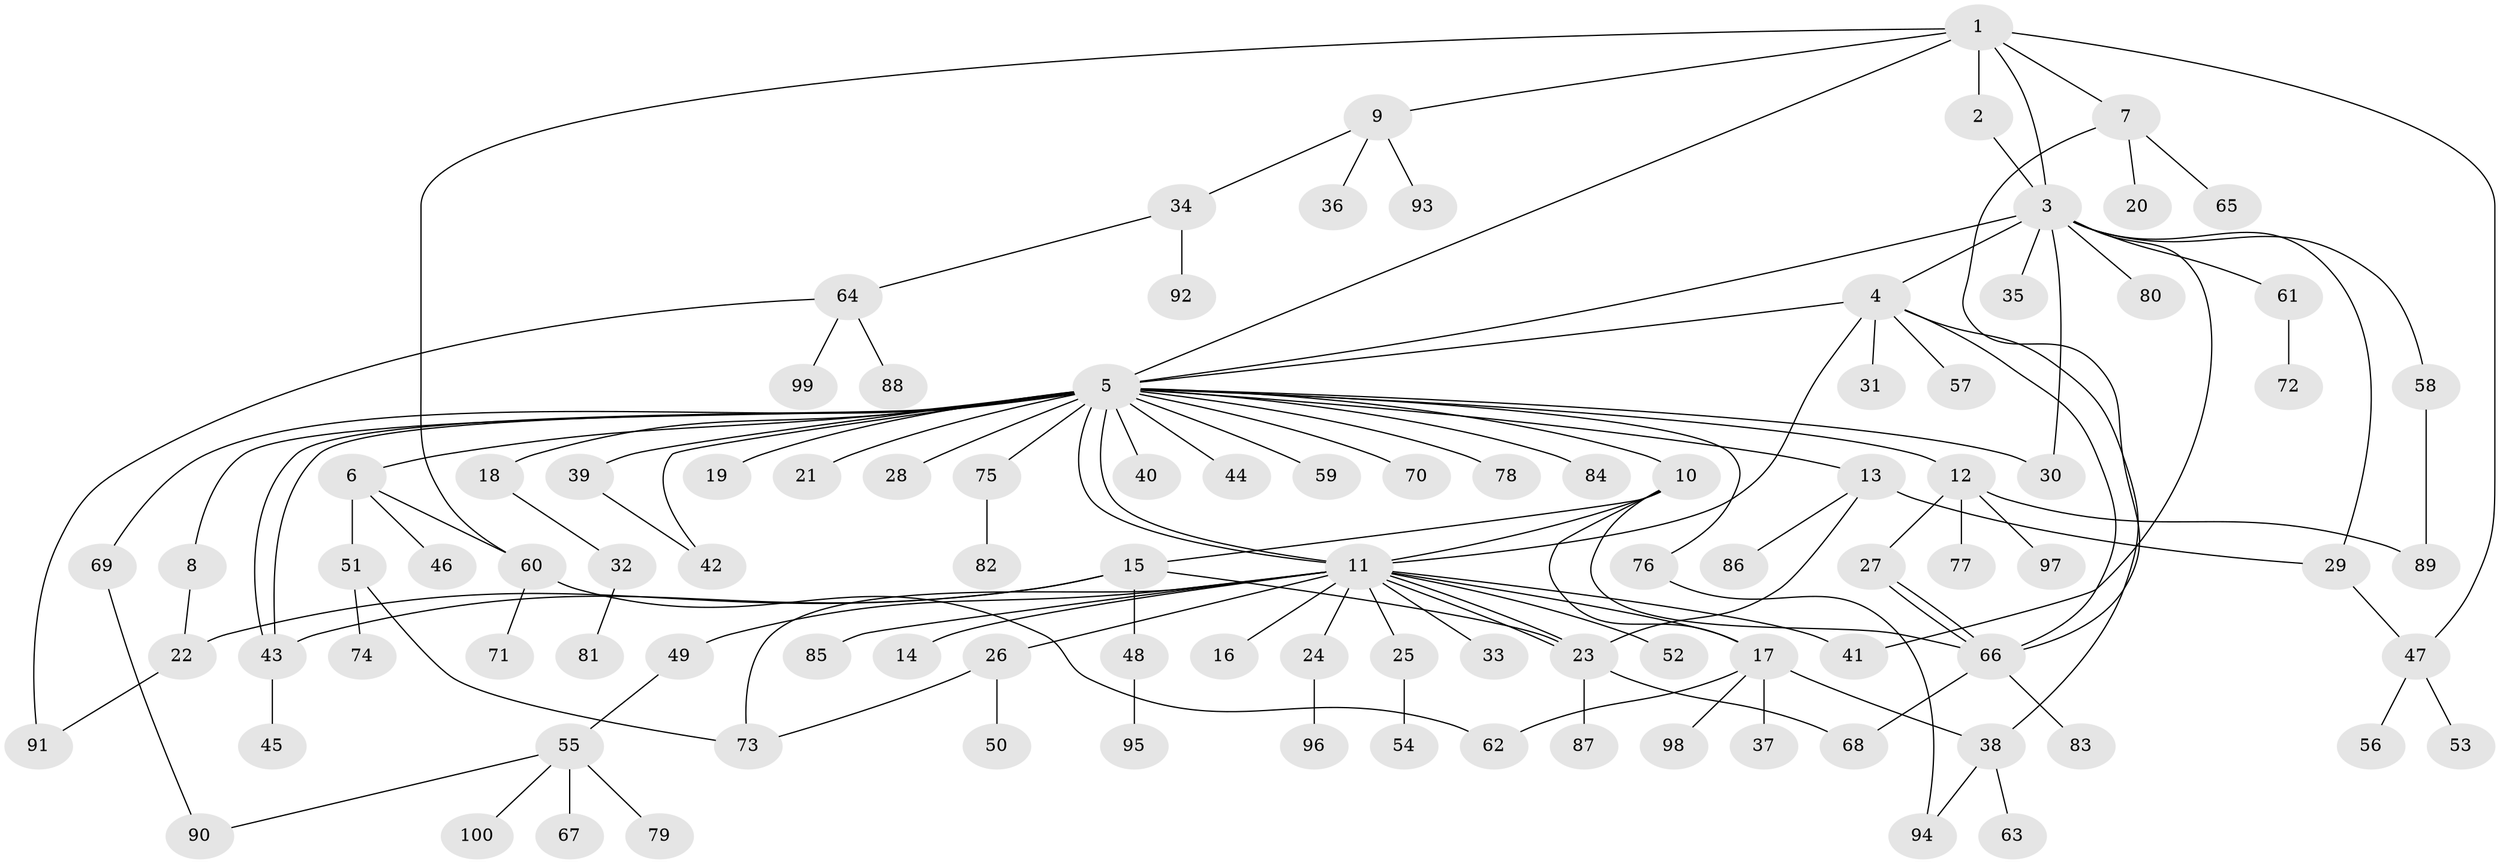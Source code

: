 // Generated by graph-tools (version 1.1) at 2025/11/02/27/25 16:11:12]
// undirected, 100 vertices, 131 edges
graph export_dot {
graph [start="1"]
  node [color=gray90,style=filled];
  1;
  2;
  3;
  4;
  5;
  6;
  7;
  8;
  9;
  10;
  11;
  12;
  13;
  14;
  15;
  16;
  17;
  18;
  19;
  20;
  21;
  22;
  23;
  24;
  25;
  26;
  27;
  28;
  29;
  30;
  31;
  32;
  33;
  34;
  35;
  36;
  37;
  38;
  39;
  40;
  41;
  42;
  43;
  44;
  45;
  46;
  47;
  48;
  49;
  50;
  51;
  52;
  53;
  54;
  55;
  56;
  57;
  58;
  59;
  60;
  61;
  62;
  63;
  64;
  65;
  66;
  67;
  68;
  69;
  70;
  71;
  72;
  73;
  74;
  75;
  76;
  77;
  78;
  79;
  80;
  81;
  82;
  83;
  84;
  85;
  86;
  87;
  88;
  89;
  90;
  91;
  92;
  93;
  94;
  95;
  96;
  97;
  98;
  99;
  100;
  1 -- 2;
  1 -- 3;
  1 -- 5;
  1 -- 7;
  1 -- 9;
  1 -- 47;
  1 -- 60;
  2 -- 3;
  3 -- 4;
  3 -- 5;
  3 -- 29;
  3 -- 30;
  3 -- 35;
  3 -- 41;
  3 -- 58;
  3 -- 61;
  3 -- 80;
  4 -- 5;
  4 -- 11;
  4 -- 31;
  4 -- 38;
  4 -- 57;
  4 -- 66;
  5 -- 6;
  5 -- 8;
  5 -- 10;
  5 -- 11;
  5 -- 11;
  5 -- 12;
  5 -- 13;
  5 -- 18;
  5 -- 19;
  5 -- 21;
  5 -- 28;
  5 -- 30;
  5 -- 39;
  5 -- 40;
  5 -- 42;
  5 -- 43;
  5 -- 43;
  5 -- 44;
  5 -- 59;
  5 -- 69;
  5 -- 70;
  5 -- 75;
  5 -- 76;
  5 -- 78;
  5 -- 84;
  6 -- 46;
  6 -- 51;
  6 -- 60;
  7 -- 20;
  7 -- 65;
  7 -- 66;
  8 -- 22;
  9 -- 34;
  9 -- 36;
  9 -- 93;
  10 -- 11;
  10 -- 15;
  10 -- 17;
  10 -- 66;
  11 -- 14;
  11 -- 16;
  11 -- 17;
  11 -- 23;
  11 -- 23;
  11 -- 24;
  11 -- 25;
  11 -- 26;
  11 -- 33;
  11 -- 41;
  11 -- 49;
  11 -- 52;
  11 -- 73;
  11 -- 85;
  12 -- 27;
  12 -- 77;
  12 -- 89;
  12 -- 97;
  13 -- 23;
  13 -- 29;
  13 -- 86;
  15 -- 22;
  15 -- 23;
  15 -- 43;
  15 -- 48;
  17 -- 37;
  17 -- 38;
  17 -- 62;
  17 -- 98;
  18 -- 32;
  22 -- 91;
  23 -- 68;
  23 -- 87;
  24 -- 96;
  25 -- 54;
  26 -- 50;
  26 -- 73;
  27 -- 66;
  27 -- 66;
  29 -- 47;
  32 -- 81;
  34 -- 64;
  34 -- 92;
  38 -- 63;
  38 -- 94;
  39 -- 42;
  43 -- 45;
  47 -- 53;
  47 -- 56;
  48 -- 95;
  49 -- 55;
  51 -- 73;
  51 -- 74;
  55 -- 67;
  55 -- 79;
  55 -- 90;
  55 -- 100;
  58 -- 89;
  60 -- 62;
  60 -- 71;
  61 -- 72;
  64 -- 88;
  64 -- 91;
  64 -- 99;
  66 -- 68;
  66 -- 83;
  69 -- 90;
  75 -- 82;
  76 -- 94;
}
